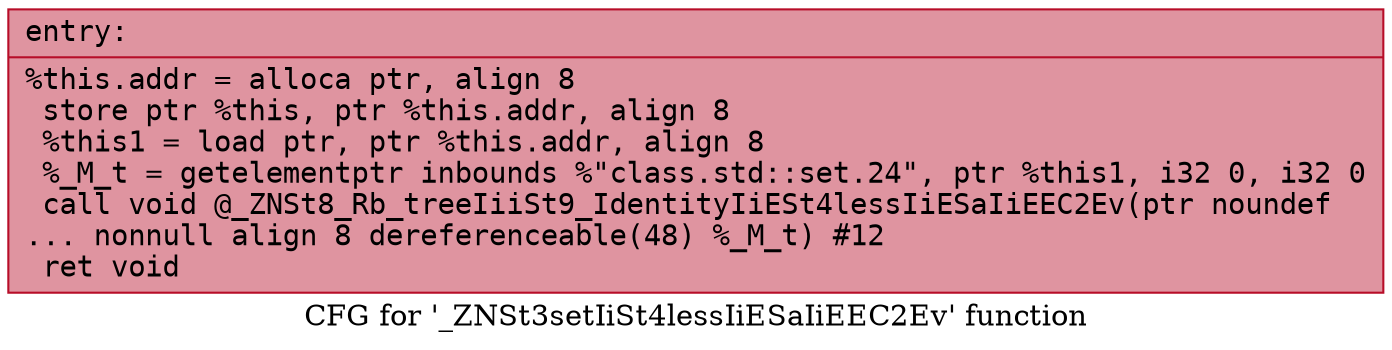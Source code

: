 digraph "CFG for '_ZNSt3setIiSt4lessIiESaIiEEC2Ev' function" {
	label="CFG for '_ZNSt3setIiSt4lessIiESaIiEEC2Ev' function";

	Node0x560dc9f998f0 [shape=record,color="#b70d28ff", style=filled, fillcolor="#b70d2870" fontname="Courier",label="{entry:\l|  %this.addr = alloca ptr, align 8\l  store ptr %this, ptr %this.addr, align 8\l  %this1 = load ptr, ptr %this.addr, align 8\l  %_M_t = getelementptr inbounds %\"class.std::set.24\", ptr %this1, i32 0, i32 0\l  call void @_ZNSt8_Rb_treeIiiSt9_IdentityIiESt4lessIiESaIiEEC2Ev(ptr noundef\l... nonnull align 8 dereferenceable(48) %_M_t) #12\l  ret void\l}"];
}
